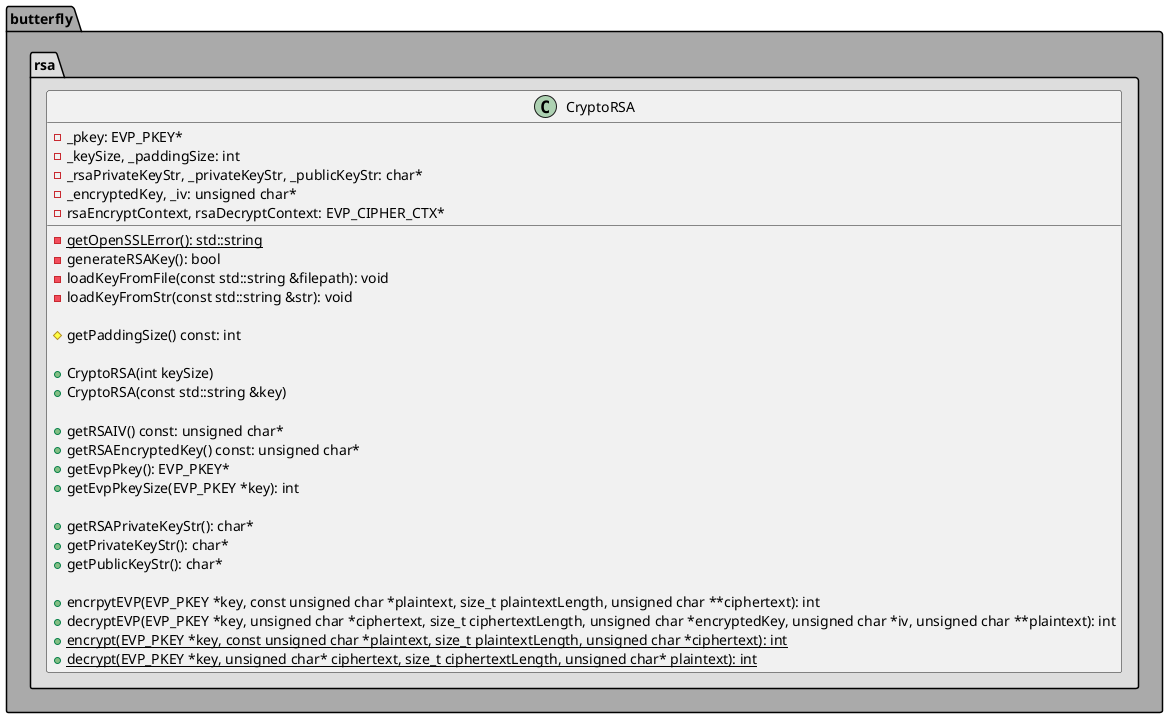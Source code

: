 @startuml

package butterfly #AAAAAA
{

package rsa #DDDDDD
{

class CryptoRSA
{
    - _pkey: EVP_PKEY*
    - _keySize, _paddingSize: int
    - _rsaPrivateKeyStr, _privateKeyStr, _publicKeyStr: char*
    - _encryptedKey, _iv: unsigned char*
    - rsaEncryptContext, rsaDecryptContext: EVP_CIPHER_CTX*

    - {static} getOpenSSLError(): std::string
    - generateRSAKey(): bool
    - loadKeyFromFile(const std::string &filepath): void
    - loadKeyFromStr(const std::string &str): void

    # getPaddingSize() const: int

    + CryptoRSA(int keySize)
    + CryptoRSA(const std::string &key)

    + getRSAIV() const: unsigned char*
    + getRSAEncryptedKey() const: unsigned char*
    + getEvpPkey(): EVP_PKEY*
    + getEvpPkeySize(EVP_PKEY *key): int

    + getRSAPrivateKeyStr(): char*
    + getPrivateKeyStr(): char*
    + getPublicKeyStr(): char*

    + encrpytEVP(EVP_PKEY *key, const unsigned char *plaintext, size_t plaintextLength, unsigned char **ciphertext): int
    + decryptEVP(EVP_PKEY *key, unsigned char *ciphertext, size_t ciphertextLength, unsigned char *encryptedKey, unsigned char *iv, unsigned char **plaintext): int
    + {static} encrypt(EVP_PKEY *key, const unsigned char *plaintext, size_t plaintextLength, unsigned char *ciphertext): int
    + {static} decrypt(EVP_PKEY *key, unsigned char* ciphertext, size_t ciphertextLength, unsigned char* plaintext): int
}

}

}
@enduml